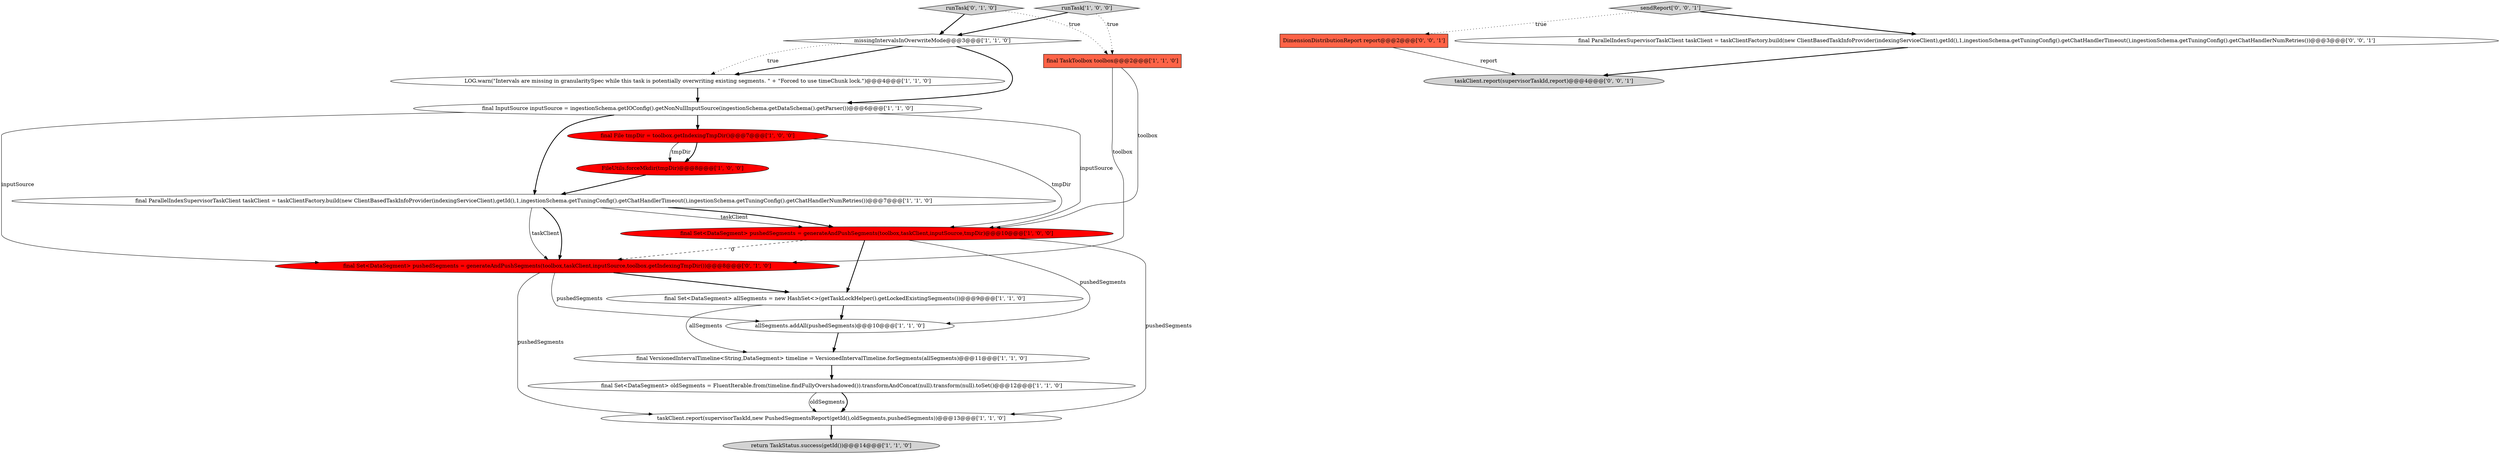 digraph {
16 [style = filled, label = "runTask['0', '1', '0']", fillcolor = lightgray, shape = diamond image = "AAA0AAABBB2BBB"];
0 [style = filled, label = "FileUtils.forceMkdir(tmpDir)@@@8@@@['1', '0', '0']", fillcolor = red, shape = ellipse image = "AAA1AAABBB1BBB"];
12 [style = filled, label = "final TaskToolbox toolbox@@@2@@@['1', '1', '0']", fillcolor = tomato, shape = box image = "AAA0AAABBB1BBB"];
2 [style = filled, label = "final Set<DataSegment> pushedSegments = generateAndPushSegments(toolbox,taskClient,inputSource,tmpDir)@@@10@@@['1', '0', '0']", fillcolor = red, shape = ellipse image = "AAA1AAABBB1BBB"];
5 [style = filled, label = "runTask['1', '0', '0']", fillcolor = lightgray, shape = diamond image = "AAA0AAABBB1BBB"];
10 [style = filled, label = "taskClient.report(supervisorTaskId,new PushedSegmentsReport(getId(),oldSegments,pushedSegments))@@@13@@@['1', '1', '0']", fillcolor = white, shape = ellipse image = "AAA0AAABBB1BBB"];
17 [style = filled, label = "DimensionDistributionReport report@@@2@@@['0', '0', '1']", fillcolor = tomato, shape = box image = "AAA0AAABBB3BBB"];
1 [style = filled, label = "final VersionedIntervalTimeline<String,DataSegment> timeline = VersionedIntervalTimeline.forSegments(allSegments)@@@11@@@['1', '1', '0']", fillcolor = white, shape = ellipse image = "AAA0AAABBB1BBB"];
20 [style = filled, label = "sendReport['0', '0', '1']", fillcolor = lightgray, shape = diamond image = "AAA0AAABBB3BBB"];
15 [style = filled, label = "final Set<DataSegment> pushedSegments = generateAndPushSegments(toolbox,taskClient,inputSource,toolbox.getIndexingTmpDir())@@@8@@@['0', '1', '0']", fillcolor = red, shape = ellipse image = "AAA1AAABBB2BBB"];
14 [style = filled, label = "final ParallelIndexSupervisorTaskClient taskClient = taskClientFactory.build(new ClientBasedTaskInfoProvider(indexingServiceClient),getId(),1,ingestionSchema.getTuningConfig().getChatHandlerTimeout(),ingestionSchema.getTuningConfig().getChatHandlerNumRetries())@@@7@@@['1', '1', '0']", fillcolor = white, shape = ellipse image = "AAA0AAABBB1BBB"];
8 [style = filled, label = "LOG.warn(\"Intervals are missing in granularitySpec while this task is potentially overwriting existing segments. \" + \"Forced to use timeChunk lock.\")@@@4@@@['1', '1', '0']", fillcolor = white, shape = ellipse image = "AAA0AAABBB1BBB"];
6 [style = filled, label = "return TaskStatus.success(getId())@@@14@@@['1', '1', '0']", fillcolor = lightgray, shape = ellipse image = "AAA0AAABBB1BBB"];
3 [style = filled, label = "final Set<DataSegment> allSegments = new HashSet<>(getTaskLockHelper().getLockedExistingSegments())@@@9@@@['1', '1', '0']", fillcolor = white, shape = ellipse image = "AAA0AAABBB1BBB"];
7 [style = filled, label = "allSegments.addAll(pushedSegments)@@@10@@@['1', '1', '0']", fillcolor = white, shape = ellipse image = "AAA0AAABBB1BBB"];
19 [style = filled, label = "taskClient.report(supervisorTaskId,report)@@@4@@@['0', '0', '1']", fillcolor = lightgray, shape = ellipse image = "AAA0AAABBB3BBB"];
18 [style = filled, label = "final ParallelIndexSupervisorTaskClient taskClient = taskClientFactory.build(new ClientBasedTaskInfoProvider(indexingServiceClient),getId(),1,ingestionSchema.getTuningConfig().getChatHandlerTimeout(),ingestionSchema.getTuningConfig().getChatHandlerNumRetries())@@@3@@@['0', '0', '1']", fillcolor = white, shape = ellipse image = "AAA0AAABBB3BBB"];
9 [style = filled, label = "final File tmpDir = toolbox.getIndexingTmpDir()@@@7@@@['1', '0', '0']", fillcolor = red, shape = ellipse image = "AAA1AAABBB1BBB"];
11 [style = filled, label = "missingIntervalsInOverwriteMode@@@3@@@['1', '1', '0']", fillcolor = white, shape = diamond image = "AAA0AAABBB1BBB"];
4 [style = filled, label = "final Set<DataSegment> oldSegments = FluentIterable.from(timeline.findFullyOvershadowed()).transformAndConcat(null).transform(null).toSet()@@@12@@@['1', '1', '0']", fillcolor = white, shape = ellipse image = "AAA0AAABBB1BBB"];
13 [style = filled, label = "final InputSource inputSource = ingestionSchema.getIOConfig().getNonNullInputSource(ingestionSchema.getDataSchema().getParser())@@@6@@@['1', '1', '0']", fillcolor = white, shape = ellipse image = "AAA0AAABBB1BBB"];
12->2 [style = solid, label="toolbox"];
17->19 [style = solid, label="report"];
2->7 [style = solid, label="pushedSegments"];
4->10 [style = bold, label=""];
1->4 [style = bold, label=""];
14->2 [style = solid, label="taskClient"];
16->12 [style = dotted, label="true"];
7->1 [style = bold, label=""];
16->11 [style = bold, label=""];
9->0 [style = bold, label=""];
14->15 [style = solid, label="taskClient"];
20->17 [style = dotted, label="true"];
2->3 [style = bold, label=""];
18->19 [style = bold, label=""];
15->10 [style = solid, label="pushedSegments"];
2->10 [style = solid, label="pushedSegments"];
5->12 [style = dotted, label="true"];
15->3 [style = bold, label=""];
10->6 [style = bold, label=""];
9->2 [style = solid, label="tmpDir"];
3->1 [style = solid, label="allSegments"];
2->15 [style = dashed, label="0"];
4->10 [style = solid, label="oldSegments"];
20->18 [style = bold, label=""];
0->14 [style = bold, label=""];
13->2 [style = solid, label="inputSource"];
3->7 [style = bold, label=""];
11->13 [style = bold, label=""];
13->15 [style = solid, label="inputSource"];
11->8 [style = bold, label=""];
11->8 [style = dotted, label="true"];
14->15 [style = bold, label=""];
14->2 [style = bold, label=""];
5->11 [style = bold, label=""];
13->9 [style = bold, label=""];
12->15 [style = solid, label="toolbox"];
9->0 [style = solid, label="tmpDir"];
13->14 [style = bold, label=""];
8->13 [style = bold, label=""];
15->7 [style = solid, label="pushedSegments"];
}
